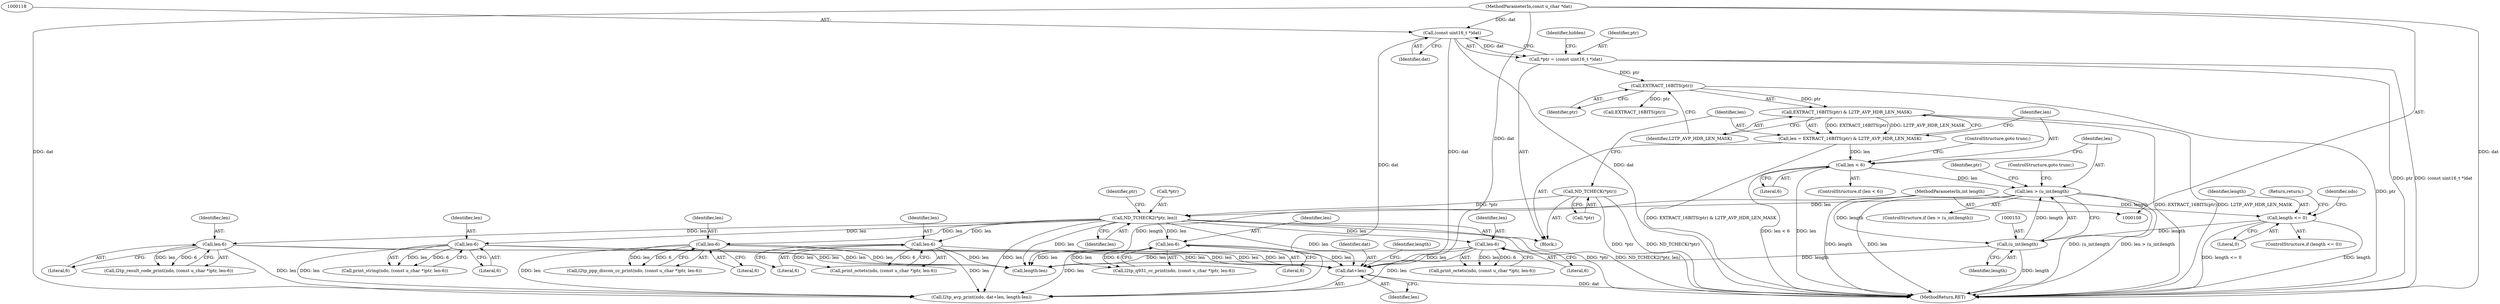 digraph "0_tcpdump_cc4a7391c616be7a64ed65742ef9ed3f106eb165_0@pointer" {
"1000438" [label="(Call,dat+len)"];
"1000117" [label="(Call,(const uint16_t *)dat)"];
"1000110" [label="(MethodParameterIn,const u_char *dat)"];
"1000156" [label="(Call,ND_TCHECK2(*ptr, len))"];
"1000135" [label="(Call,ND_TCHECK(*ptr))"];
"1000150" [label="(Call,len > (u_int)length)"];
"1000145" [label="(Call,len < 6)"];
"1000138" [label="(Call,len = EXTRACT_16BITS(ptr) & L2TP_AVP_HDR_LEN_MASK)"];
"1000140" [label="(Call,EXTRACT_16BITS(ptr) & L2TP_AVP_HDR_LEN_MASK)"];
"1000141" [label="(Call,EXTRACT_16BITS(ptr))"];
"1000115" [label="(Call,*ptr = (const uint16_t *)dat)"];
"1000152" [label="(Call,(u_int)length)"];
"1000126" [label="(Call,length <= 0)"];
"1000111" [label="(MethodParameterIn,int length)"];
"1000426" [label="(Call,len-6)"];
"1000216" [label="(Call,len-6)"];
"1000322" [label="(Call,len-6)"];
"1000271" [label="(Call,len-6)"];
"1000338" [label="(Call,len-6)"];
"1000348" [label="(Call,len-6)"];
"1000157" [label="(Call,*ptr)"];
"1000271" [label="(Call,len-6)"];
"1000441" [label="(Call,length-len)"];
"1000266" [label="(Call,l2tp_result_code_print(ndo, (const u_char *)ptr, len-6))"];
"1000148" [label="(ControlStructure,goto trunc;)"];
"1000136" [label="(Call,*ptr)"];
"1000143" [label="(Identifier,L2TP_AVP_HDR_LEN_MASK)"];
"1000151" [label="(Identifier,len)"];
"1000146" [label="(Identifier,len)"];
"1000217" [label="(Identifier,len)"];
"1000333" [label="(Call,print_octets(ndo, (const u_char *)ptr, len-6))"];
"1000338" [label="(Call,len-6)"];
"1000123" [label="(Identifier,hidden)"];
"1000125" [label="(ControlStructure,if (length <= 0))"];
"1000117" [label="(Call,(const uint16_t *)dat)"];
"1000317" [label="(Call,print_string(ndo, (const u_char *)ptr, len-6))"];
"1000216" [label="(Call,len-6)"];
"1000439" [label="(Identifier,dat)"];
"1000323" [label="(Identifier,len)"];
"1000154" [label="(Identifier,length)"];
"1000145" [label="(Call,len < 6)"];
"1000133" [label="(Identifier,ndo)"];
"1000442" [label="(Identifier,length)"];
"1000273" [label="(Literal,6)"];
"1000340" [label="(Literal,6)"];
"1000116" [label="(Identifier,ptr)"];
"1000272" [label="(Identifier,len)"];
"1000322" [label="(Call,len-6)"];
"1000127" [label="(Identifier,length)"];
"1000144" [label="(ControlStructure,if (len < 6))"];
"1000111" [label="(MethodParameterIn,int length)"];
"1000115" [label="(Call,*ptr = (const uint16_t *)dat)"];
"1000142" [label="(Identifier,ptr)"];
"1000163" [label="(Identifier,ptr)"];
"1000112" [label="(Block,)"];
"1000159" [label="(Identifier,len)"];
"1000339" [label="(Identifier,len)"];
"1000147" [label="(Literal,6)"];
"1000152" [label="(Call,(u_int)length)"];
"1000110" [label="(MethodParameterIn,const u_char *dat)"];
"1000156" [label="(Call,ND_TCHECK2(*ptr, len))"];
"1000343" [label="(Call,l2tp_q931_cc_print(ndo, (const u_char *)ptr, len-6))"];
"1000426" [label="(Call,len-6)"];
"1000421" [label="(Call,l2tp_ppp_discon_cc_print(ndo, (const u_char *)ptr, len-6))"];
"1000150" [label="(Call,len > (u_int)length)"];
"1000427" [label="(Identifier,len)"];
"1000436" [label="(Call,l2tp_avp_print(ndo, dat+len, length-len))"];
"1000140" [label="(Call,EXTRACT_16BITS(ptr) & L2TP_AVP_HDR_LEN_MASK)"];
"1000158" [label="(Identifier,ptr)"];
"1000141" [label="(Call,EXTRACT_16BITS(ptr))"];
"1000440" [label="(Identifier,len)"];
"1000135" [label="(Call,ND_TCHECK(*ptr))"];
"1000139" [label="(Identifier,len)"];
"1000349" [label="(Identifier,len)"];
"1000119" [label="(Identifier,dat)"];
"1000218" [label="(Literal,6)"];
"1000155" [label="(ControlStructure,goto trunc;)"];
"1000149" [label="(ControlStructure,if (len > (u_int)length))"];
"1000162" [label="(Call,EXTRACT_16BITS(ptr))"];
"1000126" [label="(Call,length <= 0)"];
"1000138" [label="(Call,len = EXTRACT_16BITS(ptr) & L2TP_AVP_HDR_LEN_MASK)"];
"1000211" [label="(Call,print_octets(ndo, (const u_char *)ptr, len-6))"];
"1000350" [label="(Literal,6)"];
"1000438" [label="(Call,dat+len)"];
"1000324" [label="(Literal,6)"];
"1000450" [label="(MethodReturn,RET)"];
"1000428" [label="(Literal,6)"];
"1000130" [label="(Return,return;)"];
"1000128" [label="(Literal,0)"];
"1000348" [label="(Call,len-6)"];
"1000438" -> "1000436"  [label="AST: "];
"1000438" -> "1000440"  [label="CFG: "];
"1000439" -> "1000438"  [label="AST: "];
"1000440" -> "1000438"  [label="AST: "];
"1000442" -> "1000438"  [label="CFG: "];
"1000438" -> "1000450"  [label="DDG: dat"];
"1000117" -> "1000438"  [label="DDG: dat"];
"1000110" -> "1000438"  [label="DDG: dat"];
"1000156" -> "1000438"  [label="DDG: len"];
"1000426" -> "1000438"  [label="DDG: len"];
"1000216" -> "1000438"  [label="DDG: len"];
"1000322" -> "1000438"  [label="DDG: len"];
"1000271" -> "1000438"  [label="DDG: len"];
"1000338" -> "1000438"  [label="DDG: len"];
"1000348" -> "1000438"  [label="DDG: len"];
"1000117" -> "1000115"  [label="AST: "];
"1000117" -> "1000119"  [label="CFG: "];
"1000118" -> "1000117"  [label="AST: "];
"1000119" -> "1000117"  [label="AST: "];
"1000115" -> "1000117"  [label="CFG: "];
"1000117" -> "1000450"  [label="DDG: dat"];
"1000117" -> "1000115"  [label="DDG: dat"];
"1000110" -> "1000117"  [label="DDG: dat"];
"1000117" -> "1000436"  [label="DDG: dat"];
"1000110" -> "1000108"  [label="AST: "];
"1000110" -> "1000450"  [label="DDG: dat"];
"1000110" -> "1000436"  [label="DDG: dat"];
"1000156" -> "1000112"  [label="AST: "];
"1000156" -> "1000159"  [label="CFG: "];
"1000157" -> "1000156"  [label="AST: "];
"1000159" -> "1000156"  [label="AST: "];
"1000163" -> "1000156"  [label="CFG: "];
"1000156" -> "1000450"  [label="DDG: *ptr"];
"1000156" -> "1000450"  [label="DDG: ND_TCHECK2(*ptr, len)"];
"1000135" -> "1000156"  [label="DDG: *ptr"];
"1000150" -> "1000156"  [label="DDG: len"];
"1000156" -> "1000216"  [label="DDG: len"];
"1000156" -> "1000271"  [label="DDG: len"];
"1000156" -> "1000322"  [label="DDG: len"];
"1000156" -> "1000338"  [label="DDG: len"];
"1000156" -> "1000348"  [label="DDG: len"];
"1000156" -> "1000426"  [label="DDG: len"];
"1000156" -> "1000436"  [label="DDG: len"];
"1000156" -> "1000441"  [label="DDG: len"];
"1000135" -> "1000112"  [label="AST: "];
"1000135" -> "1000136"  [label="CFG: "];
"1000136" -> "1000135"  [label="AST: "];
"1000139" -> "1000135"  [label="CFG: "];
"1000135" -> "1000450"  [label="DDG: ND_TCHECK(*ptr)"];
"1000135" -> "1000450"  [label="DDG: *ptr"];
"1000150" -> "1000149"  [label="AST: "];
"1000150" -> "1000152"  [label="CFG: "];
"1000151" -> "1000150"  [label="AST: "];
"1000152" -> "1000150"  [label="AST: "];
"1000155" -> "1000150"  [label="CFG: "];
"1000158" -> "1000150"  [label="CFG: "];
"1000150" -> "1000450"  [label="DDG: len"];
"1000150" -> "1000450"  [label="DDG: (u_int)length"];
"1000150" -> "1000450"  [label="DDG: len > (u_int)length"];
"1000145" -> "1000150"  [label="DDG: len"];
"1000152" -> "1000150"  [label="DDG: length"];
"1000145" -> "1000144"  [label="AST: "];
"1000145" -> "1000147"  [label="CFG: "];
"1000146" -> "1000145"  [label="AST: "];
"1000147" -> "1000145"  [label="AST: "];
"1000148" -> "1000145"  [label="CFG: "];
"1000151" -> "1000145"  [label="CFG: "];
"1000145" -> "1000450"  [label="DDG: len < 6"];
"1000145" -> "1000450"  [label="DDG: len"];
"1000138" -> "1000145"  [label="DDG: len"];
"1000138" -> "1000112"  [label="AST: "];
"1000138" -> "1000140"  [label="CFG: "];
"1000139" -> "1000138"  [label="AST: "];
"1000140" -> "1000138"  [label="AST: "];
"1000146" -> "1000138"  [label="CFG: "];
"1000138" -> "1000450"  [label="DDG: EXTRACT_16BITS(ptr) & L2TP_AVP_HDR_LEN_MASK"];
"1000140" -> "1000138"  [label="DDG: EXTRACT_16BITS(ptr)"];
"1000140" -> "1000138"  [label="DDG: L2TP_AVP_HDR_LEN_MASK"];
"1000140" -> "1000143"  [label="CFG: "];
"1000141" -> "1000140"  [label="AST: "];
"1000143" -> "1000140"  [label="AST: "];
"1000140" -> "1000450"  [label="DDG: EXTRACT_16BITS(ptr)"];
"1000140" -> "1000450"  [label="DDG: L2TP_AVP_HDR_LEN_MASK"];
"1000141" -> "1000140"  [label="DDG: ptr"];
"1000141" -> "1000142"  [label="CFG: "];
"1000142" -> "1000141"  [label="AST: "];
"1000143" -> "1000141"  [label="CFG: "];
"1000141" -> "1000450"  [label="DDG: ptr"];
"1000115" -> "1000141"  [label="DDG: ptr"];
"1000141" -> "1000162"  [label="DDG: ptr"];
"1000115" -> "1000112"  [label="AST: "];
"1000116" -> "1000115"  [label="AST: "];
"1000123" -> "1000115"  [label="CFG: "];
"1000115" -> "1000450"  [label="DDG: (const uint16_t *)dat"];
"1000115" -> "1000450"  [label="DDG: ptr"];
"1000152" -> "1000154"  [label="CFG: "];
"1000153" -> "1000152"  [label="AST: "];
"1000154" -> "1000152"  [label="AST: "];
"1000152" -> "1000450"  [label="DDG: length"];
"1000126" -> "1000152"  [label="DDG: length"];
"1000111" -> "1000152"  [label="DDG: length"];
"1000152" -> "1000441"  [label="DDG: length"];
"1000126" -> "1000125"  [label="AST: "];
"1000126" -> "1000128"  [label="CFG: "];
"1000127" -> "1000126"  [label="AST: "];
"1000128" -> "1000126"  [label="AST: "];
"1000130" -> "1000126"  [label="CFG: "];
"1000133" -> "1000126"  [label="CFG: "];
"1000126" -> "1000450"  [label="DDG: length <= 0"];
"1000126" -> "1000450"  [label="DDG: length"];
"1000111" -> "1000126"  [label="DDG: length"];
"1000111" -> "1000108"  [label="AST: "];
"1000111" -> "1000450"  [label="DDG: length"];
"1000111" -> "1000441"  [label="DDG: length"];
"1000426" -> "1000421"  [label="AST: "];
"1000426" -> "1000428"  [label="CFG: "];
"1000427" -> "1000426"  [label="AST: "];
"1000428" -> "1000426"  [label="AST: "];
"1000421" -> "1000426"  [label="CFG: "];
"1000426" -> "1000421"  [label="DDG: len"];
"1000426" -> "1000421"  [label="DDG: 6"];
"1000426" -> "1000436"  [label="DDG: len"];
"1000426" -> "1000441"  [label="DDG: len"];
"1000216" -> "1000211"  [label="AST: "];
"1000216" -> "1000218"  [label="CFG: "];
"1000217" -> "1000216"  [label="AST: "];
"1000218" -> "1000216"  [label="AST: "];
"1000211" -> "1000216"  [label="CFG: "];
"1000216" -> "1000211"  [label="DDG: len"];
"1000216" -> "1000211"  [label="DDG: 6"];
"1000216" -> "1000436"  [label="DDG: len"];
"1000216" -> "1000441"  [label="DDG: len"];
"1000322" -> "1000317"  [label="AST: "];
"1000322" -> "1000324"  [label="CFG: "];
"1000323" -> "1000322"  [label="AST: "];
"1000324" -> "1000322"  [label="AST: "];
"1000317" -> "1000322"  [label="CFG: "];
"1000322" -> "1000317"  [label="DDG: len"];
"1000322" -> "1000317"  [label="DDG: 6"];
"1000322" -> "1000436"  [label="DDG: len"];
"1000322" -> "1000441"  [label="DDG: len"];
"1000271" -> "1000266"  [label="AST: "];
"1000271" -> "1000273"  [label="CFG: "];
"1000272" -> "1000271"  [label="AST: "];
"1000273" -> "1000271"  [label="AST: "];
"1000266" -> "1000271"  [label="CFG: "];
"1000271" -> "1000266"  [label="DDG: len"];
"1000271" -> "1000266"  [label="DDG: 6"];
"1000271" -> "1000436"  [label="DDG: len"];
"1000271" -> "1000441"  [label="DDG: len"];
"1000338" -> "1000333"  [label="AST: "];
"1000338" -> "1000340"  [label="CFG: "];
"1000339" -> "1000338"  [label="AST: "];
"1000340" -> "1000338"  [label="AST: "];
"1000333" -> "1000338"  [label="CFG: "];
"1000338" -> "1000333"  [label="DDG: len"];
"1000338" -> "1000333"  [label="DDG: 6"];
"1000338" -> "1000436"  [label="DDG: len"];
"1000338" -> "1000441"  [label="DDG: len"];
"1000348" -> "1000343"  [label="AST: "];
"1000348" -> "1000350"  [label="CFG: "];
"1000349" -> "1000348"  [label="AST: "];
"1000350" -> "1000348"  [label="AST: "];
"1000343" -> "1000348"  [label="CFG: "];
"1000348" -> "1000343"  [label="DDG: len"];
"1000348" -> "1000343"  [label="DDG: 6"];
"1000348" -> "1000436"  [label="DDG: len"];
"1000348" -> "1000441"  [label="DDG: len"];
}
